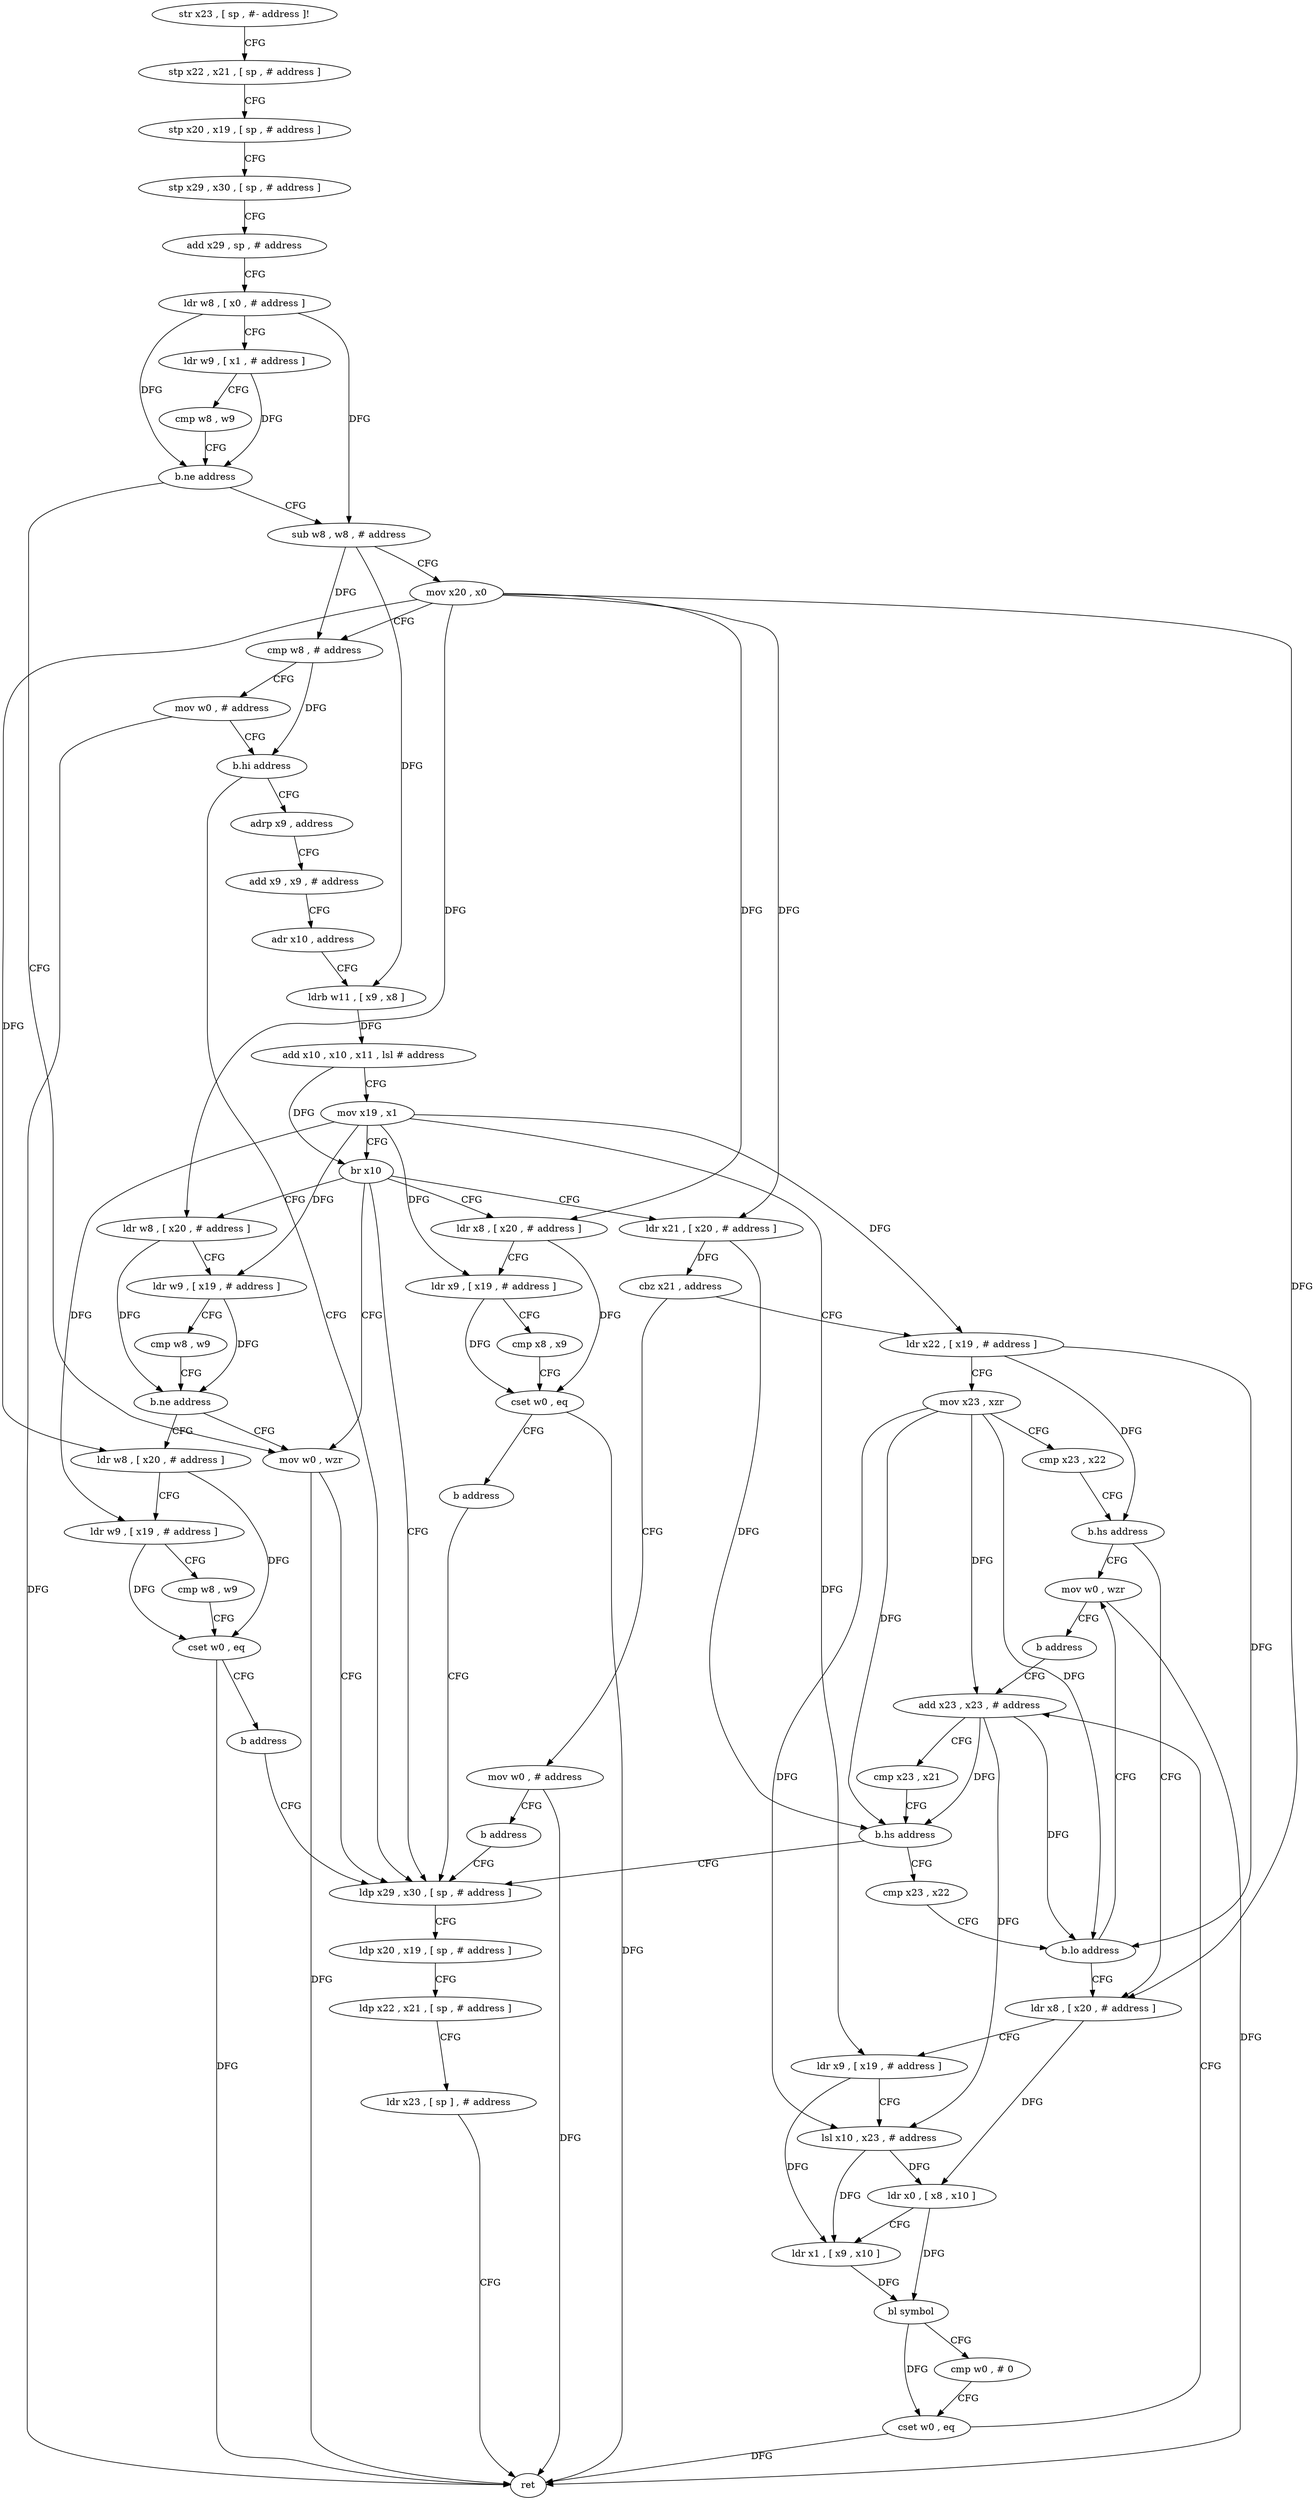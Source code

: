 digraph "func" {
"140176" [label = "str x23 , [ sp , #- address ]!" ]
"140180" [label = "stp x22 , x21 , [ sp , # address ]" ]
"140184" [label = "stp x20 , x19 , [ sp , # address ]" ]
"140188" [label = "stp x29 , x30 , [ sp , # address ]" ]
"140192" [label = "add x29 , sp , # address" ]
"140196" [label = "ldr w8 , [ x0 , # address ]" ]
"140200" [label = "ldr w9 , [ x1 , # address ]" ]
"140204" [label = "cmp w8 , w9" ]
"140208" [label = "b.ne address" ]
"140296" [label = "mov w0 , wzr" ]
"140212" [label = "sub w8 , w8 , # address" ]
"140300" [label = "ldp x29 , x30 , [ sp , # address ]" ]
"140216" [label = "mov x20 , x0" ]
"140220" [label = "cmp w8 , # address" ]
"140224" [label = "mov w0 , # address" ]
"140228" [label = "b.hi address" ]
"140232" [label = "adrp x9 , address" ]
"140304" [label = "ldp x20 , x19 , [ sp , # address ]" ]
"140308" [label = "ldp x22 , x21 , [ sp , # address ]" ]
"140312" [label = "ldr x23 , [ sp ] , # address" ]
"140316" [label = "ret" ]
"140236" [label = "add x9 , x9 , # address" ]
"140240" [label = "adr x10 , address" ]
"140244" [label = "ldrb w11 , [ x9 , x8 ]" ]
"140248" [label = "add x10 , x10 , x11 , lsl # address" ]
"140252" [label = "mov x19 , x1" ]
"140256" [label = "br x10" ]
"140260" [label = "ldr w8 , [ x20 , # address ]" ]
"140320" [label = "ldr x8 , [ x20 , # address ]" ]
"140340" [label = "ldr x21 , [ x20 , # address ]" ]
"140264" [label = "ldr w9 , [ x19 , # address ]" ]
"140268" [label = "cmp w8 , w9" ]
"140272" [label = "b.ne address" ]
"140276" [label = "ldr w8 , [ x20 , # address ]" ]
"140324" [label = "ldr x9 , [ x19 , # address ]" ]
"140328" [label = "cmp x8 , x9" ]
"140332" [label = "cset w0 , eq" ]
"140336" [label = "b address" ]
"140344" [label = "cbz x21 , address" ]
"140424" [label = "mov w0 , # address" ]
"140348" [label = "ldr x22 , [ x19 , # address ]" ]
"140280" [label = "ldr w9 , [ x19 , # address ]" ]
"140284" [label = "cmp w8 , w9" ]
"140288" [label = "cset w0 , eq" ]
"140292" [label = "b address" ]
"140428" [label = "b address" ]
"140352" [label = "mov x23 , xzr" ]
"140356" [label = "cmp x23 , x22" ]
"140360" [label = "b.hs address" ]
"140416" [label = "mov w0 , wzr" ]
"140364" [label = "ldr x8 , [ x20 , # address ]" ]
"140420" [label = "b address" ]
"140396" [label = "add x23 , x23 , # address" ]
"140368" [label = "ldr x9 , [ x19 , # address ]" ]
"140372" [label = "lsl x10 , x23 , # address" ]
"140376" [label = "ldr x0 , [ x8 , x10 ]" ]
"140380" [label = "ldr x1 , [ x9 , x10 ]" ]
"140384" [label = "bl symbol" ]
"140388" [label = "cmp w0 , # 0" ]
"140392" [label = "cset w0 , eq" ]
"140400" [label = "cmp x23 , x21" ]
"140404" [label = "b.hs address" ]
"140408" [label = "cmp x23 , x22" ]
"140412" [label = "b.lo address" ]
"140176" -> "140180" [ label = "CFG" ]
"140180" -> "140184" [ label = "CFG" ]
"140184" -> "140188" [ label = "CFG" ]
"140188" -> "140192" [ label = "CFG" ]
"140192" -> "140196" [ label = "CFG" ]
"140196" -> "140200" [ label = "CFG" ]
"140196" -> "140208" [ label = "DFG" ]
"140196" -> "140212" [ label = "DFG" ]
"140200" -> "140204" [ label = "CFG" ]
"140200" -> "140208" [ label = "DFG" ]
"140204" -> "140208" [ label = "CFG" ]
"140208" -> "140296" [ label = "CFG" ]
"140208" -> "140212" [ label = "CFG" ]
"140296" -> "140300" [ label = "CFG" ]
"140296" -> "140316" [ label = "DFG" ]
"140212" -> "140216" [ label = "CFG" ]
"140212" -> "140220" [ label = "DFG" ]
"140212" -> "140244" [ label = "DFG" ]
"140300" -> "140304" [ label = "CFG" ]
"140216" -> "140220" [ label = "CFG" ]
"140216" -> "140260" [ label = "DFG" ]
"140216" -> "140320" [ label = "DFG" ]
"140216" -> "140340" [ label = "DFG" ]
"140216" -> "140276" [ label = "DFG" ]
"140216" -> "140364" [ label = "DFG" ]
"140220" -> "140224" [ label = "CFG" ]
"140220" -> "140228" [ label = "DFG" ]
"140224" -> "140228" [ label = "CFG" ]
"140224" -> "140316" [ label = "DFG" ]
"140228" -> "140300" [ label = "CFG" ]
"140228" -> "140232" [ label = "CFG" ]
"140232" -> "140236" [ label = "CFG" ]
"140304" -> "140308" [ label = "CFG" ]
"140308" -> "140312" [ label = "CFG" ]
"140312" -> "140316" [ label = "CFG" ]
"140236" -> "140240" [ label = "CFG" ]
"140240" -> "140244" [ label = "CFG" ]
"140244" -> "140248" [ label = "DFG" ]
"140248" -> "140252" [ label = "CFG" ]
"140248" -> "140256" [ label = "DFG" ]
"140252" -> "140256" [ label = "CFG" ]
"140252" -> "140264" [ label = "DFG" ]
"140252" -> "140324" [ label = "DFG" ]
"140252" -> "140280" [ label = "DFG" ]
"140252" -> "140348" [ label = "DFG" ]
"140252" -> "140368" [ label = "DFG" ]
"140256" -> "140260" [ label = "CFG" ]
"140256" -> "140296" [ label = "CFG" ]
"140256" -> "140300" [ label = "CFG" ]
"140256" -> "140320" [ label = "CFG" ]
"140256" -> "140340" [ label = "CFG" ]
"140260" -> "140264" [ label = "CFG" ]
"140260" -> "140272" [ label = "DFG" ]
"140320" -> "140324" [ label = "CFG" ]
"140320" -> "140332" [ label = "DFG" ]
"140340" -> "140344" [ label = "DFG" ]
"140340" -> "140404" [ label = "DFG" ]
"140264" -> "140268" [ label = "CFG" ]
"140264" -> "140272" [ label = "DFG" ]
"140268" -> "140272" [ label = "CFG" ]
"140272" -> "140296" [ label = "CFG" ]
"140272" -> "140276" [ label = "CFG" ]
"140276" -> "140280" [ label = "CFG" ]
"140276" -> "140288" [ label = "DFG" ]
"140324" -> "140328" [ label = "CFG" ]
"140324" -> "140332" [ label = "DFG" ]
"140328" -> "140332" [ label = "CFG" ]
"140332" -> "140336" [ label = "CFG" ]
"140332" -> "140316" [ label = "DFG" ]
"140336" -> "140300" [ label = "CFG" ]
"140344" -> "140424" [ label = "CFG" ]
"140344" -> "140348" [ label = "CFG" ]
"140424" -> "140428" [ label = "CFG" ]
"140424" -> "140316" [ label = "DFG" ]
"140348" -> "140352" [ label = "CFG" ]
"140348" -> "140360" [ label = "DFG" ]
"140348" -> "140412" [ label = "DFG" ]
"140280" -> "140284" [ label = "CFG" ]
"140280" -> "140288" [ label = "DFG" ]
"140284" -> "140288" [ label = "CFG" ]
"140288" -> "140292" [ label = "CFG" ]
"140288" -> "140316" [ label = "DFG" ]
"140292" -> "140300" [ label = "CFG" ]
"140428" -> "140300" [ label = "CFG" ]
"140352" -> "140356" [ label = "CFG" ]
"140352" -> "140372" [ label = "DFG" ]
"140352" -> "140396" [ label = "DFG" ]
"140352" -> "140404" [ label = "DFG" ]
"140352" -> "140412" [ label = "DFG" ]
"140356" -> "140360" [ label = "CFG" ]
"140360" -> "140416" [ label = "CFG" ]
"140360" -> "140364" [ label = "CFG" ]
"140416" -> "140420" [ label = "CFG" ]
"140416" -> "140316" [ label = "DFG" ]
"140364" -> "140368" [ label = "CFG" ]
"140364" -> "140376" [ label = "DFG" ]
"140420" -> "140396" [ label = "CFG" ]
"140396" -> "140400" [ label = "CFG" ]
"140396" -> "140372" [ label = "DFG" ]
"140396" -> "140404" [ label = "DFG" ]
"140396" -> "140412" [ label = "DFG" ]
"140368" -> "140372" [ label = "CFG" ]
"140368" -> "140380" [ label = "DFG" ]
"140372" -> "140376" [ label = "DFG" ]
"140372" -> "140380" [ label = "DFG" ]
"140376" -> "140380" [ label = "CFG" ]
"140376" -> "140384" [ label = "DFG" ]
"140380" -> "140384" [ label = "DFG" ]
"140384" -> "140388" [ label = "CFG" ]
"140384" -> "140392" [ label = "DFG" ]
"140388" -> "140392" [ label = "CFG" ]
"140392" -> "140396" [ label = "CFG" ]
"140392" -> "140316" [ label = "DFG" ]
"140400" -> "140404" [ label = "CFG" ]
"140404" -> "140300" [ label = "CFG" ]
"140404" -> "140408" [ label = "CFG" ]
"140408" -> "140412" [ label = "CFG" ]
"140412" -> "140364" [ label = "CFG" ]
"140412" -> "140416" [ label = "CFG" ]
}
